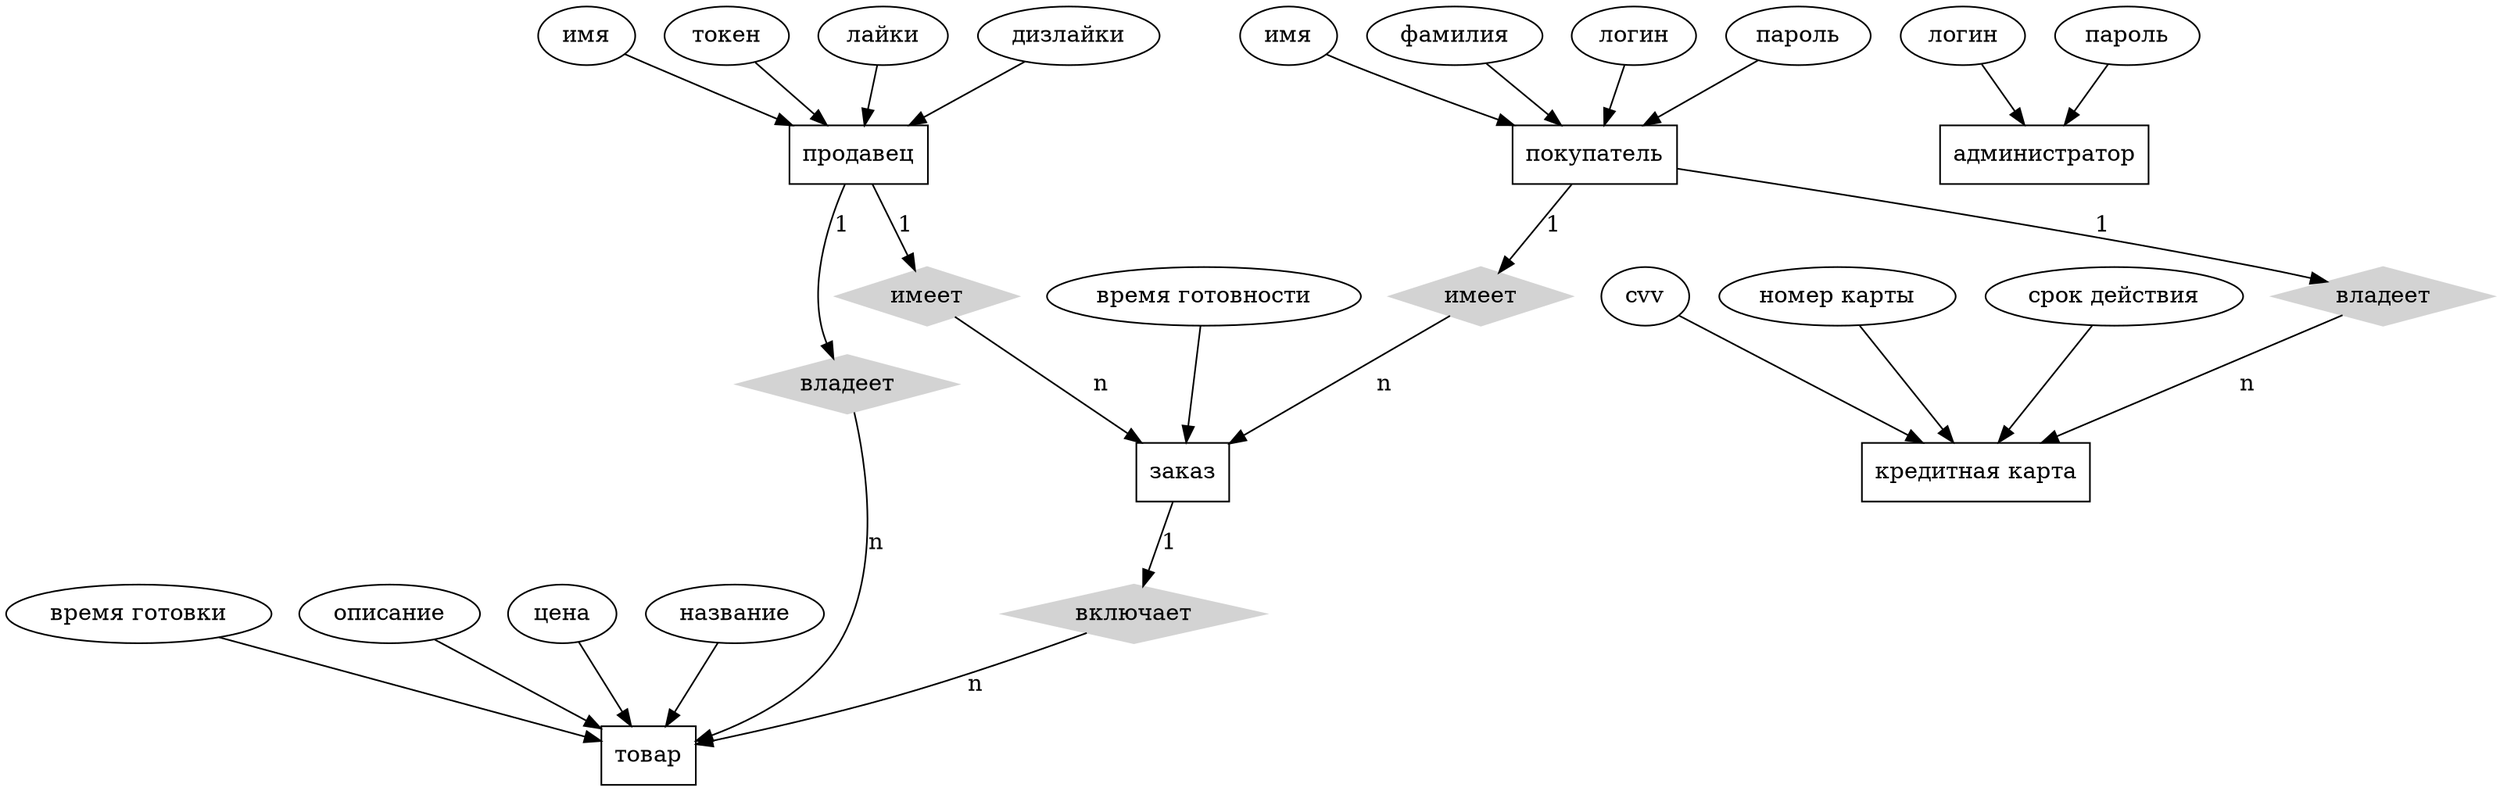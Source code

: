 digraph ER {
	overlap = false;

	node [shape=box]; покупатель; "кредитная карта"; администратор; заказ; продавец; товар;
	node [shape=ellipse]; {node [label="имя"] имяПользователя; имяПродавца;}
		фамилия; 
		{node [label="логин"] логинПользователя; логинАдмин;}
		 cvv; "номер карты"; "срок действия"; "время готовности"; "время готовки"; описание; цена; название; токен; лайки; дизлайки;
		{node [label="пароль"] парольПользователя; парольАдмин;}
	node [shape=diamond,style=filled,color=lightgrey]; {node [label="имеет"] имеет0; имеет1;}
		включает; 
		{node [label="владеет"] владеет0; владеет1}

	логинАдмин -> администратор;
	парольАдмин -> администратор;

	имяПользователя -> покупатель;
	фамилия -> покупатель;
	логинПользователя -> покупатель;
	парольПользователя -> покупатель;

	покупатель -> владеет0 [label="1",len=1.00];
 	владеет0 -> "кредитная карта" [label="n",len=1.00];

	cvv -> "кредитная карта";
	"номер карты" -> "кредитная карта";
	"срок действия" -> "кредитная карта";

	"время готовности" -> заказ;

	покупатель -> имеет0 [label="1",len=1.00];
 	имеет0 -> заказ [label="n",len=1.00];

	"время готовки" -> товар;
	цена -> товар;
	описание -> товар;
	название -> товар;

	заказ -> включает [label="1",len=1.00];
 	включает -> товар [label="n",len=1.00];

	токен -> продавец;
	лайки -> продавец;
	дизлайки -> продавец;
	имяПродавца -> продавец;

	продавец -> владеет1 [label="1",len=1.00];
 	владеет1 -> товар [label="n",len=1.00];

	продавец -> имеет1 [label="1",len=1.00];
 	имеет1 -> заказ [label="n",len=1.00];
}
